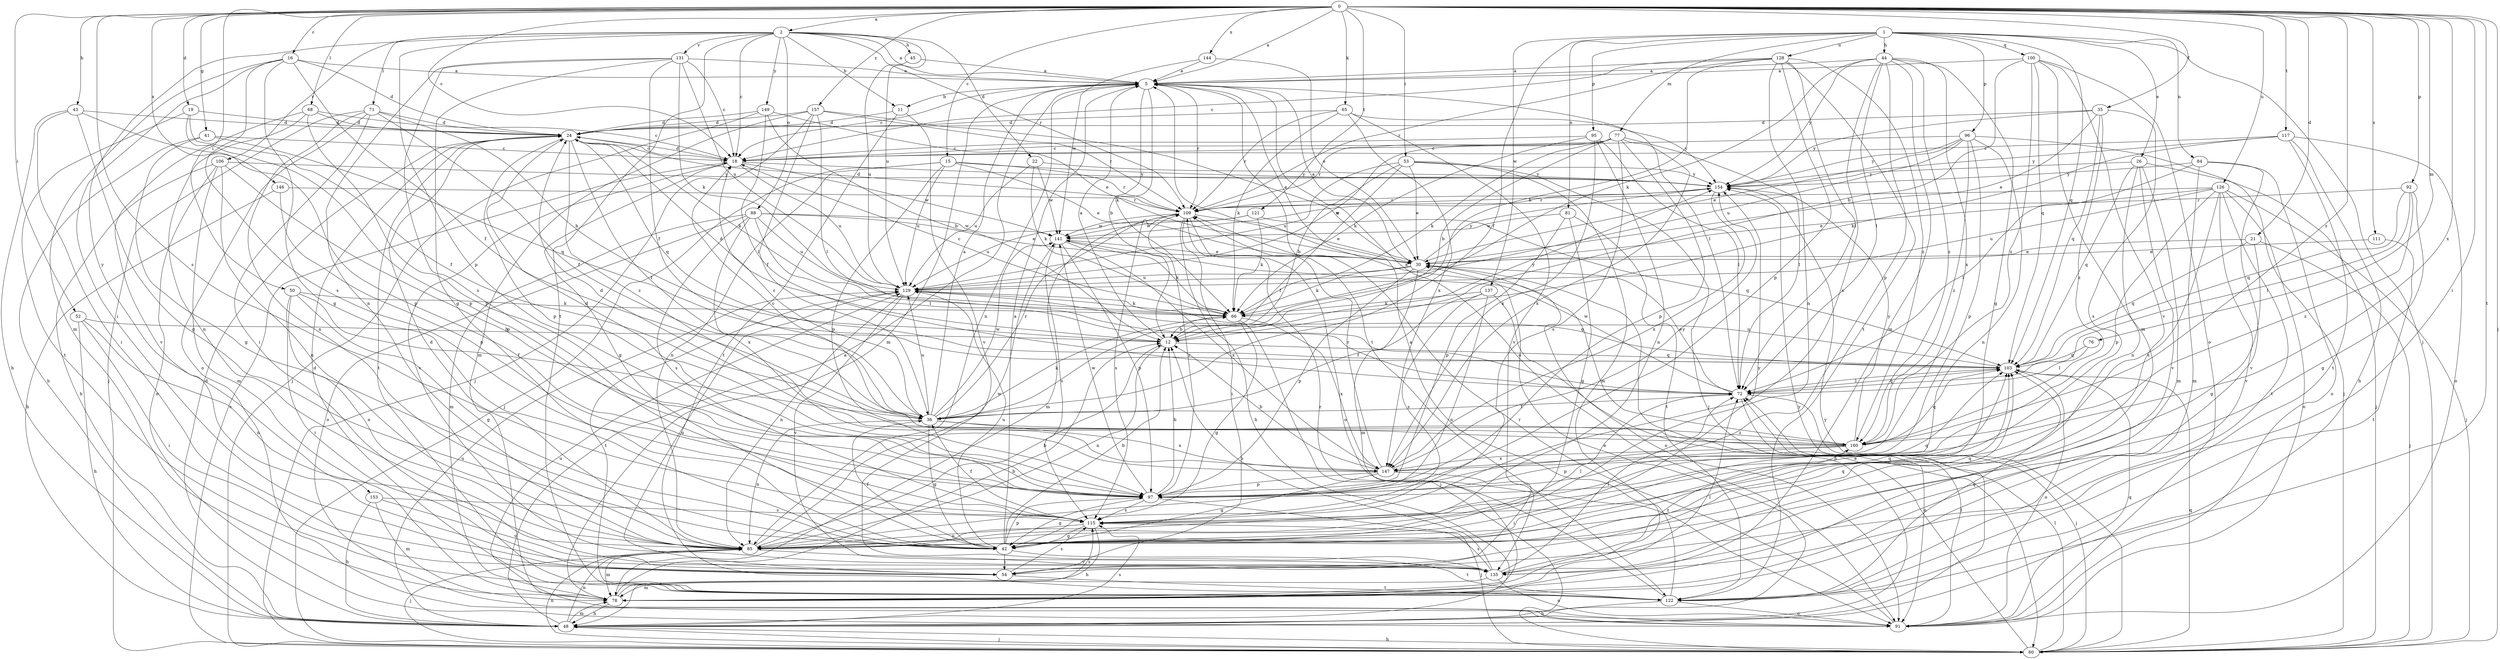 strict digraph  {
0;
1;
2;
5;
11;
12;
15;
16;
18;
19;
21;
22;
24;
26;
30;
35;
36;
41;
42;
43;
44;
45;
48;
50;
52;
53;
54;
60;
65;
66;
68;
71;
72;
76;
77;
78;
81;
84;
85;
88;
91;
92;
95;
96;
97;
100;
103;
106;
109;
111;
115;
117;
121;
122;
126;
128;
129;
131;
135;
137;
141;
144;
146;
147;
149;
153;
154;
157;
160;
0 -> 2  [label=a];
0 -> 5  [label=a];
0 -> 15  [label=c];
0 -> 16  [label=c];
0 -> 18  [label=c];
0 -> 19  [label=d];
0 -> 21  [label=d];
0 -> 35  [label=f];
0 -> 41  [label=g];
0 -> 43  [label=h];
0 -> 50  [label=i];
0 -> 52  [label=i];
0 -> 53  [label=i];
0 -> 54  [label=i];
0 -> 60  [label=j];
0 -> 65  [label=k];
0 -> 68  [label=l];
0 -> 76  [label=m];
0 -> 92  [label=p];
0 -> 111  [label=s];
0 -> 115  [label=s];
0 -> 117  [label=t];
0 -> 121  [label=t];
0 -> 122  [label=t];
0 -> 126  [label=u];
0 -> 144  [label=x];
0 -> 146  [label=x];
0 -> 147  [label=x];
0 -> 157  [label=z];
0 -> 160  [label=z];
1 -> 26  [label=e];
1 -> 36  [label=f];
1 -> 44  [label=h];
1 -> 60  [label=j];
1 -> 77  [label=m];
1 -> 81  [label=n];
1 -> 84  [label=n];
1 -> 95  [label=p];
1 -> 96  [label=p];
1 -> 100  [label=q];
1 -> 103  [label=q];
1 -> 128  [label=u];
1 -> 137  [label=w];
2 -> 5  [label=a];
2 -> 11  [label=b];
2 -> 18  [label=c];
2 -> 22  [label=d];
2 -> 45  [label=h];
2 -> 71  [label=l];
2 -> 88  [label=o];
2 -> 97  [label=p];
2 -> 106  [label=r];
2 -> 109  [label=r];
2 -> 122  [label=t];
2 -> 129  [label=u];
2 -> 131  [label=v];
2 -> 149  [label=y];
2 -> 153  [label=y];
5 -> 11  [label=b];
5 -> 12  [label=b];
5 -> 18  [label=c];
5 -> 66  [label=k];
5 -> 72  [label=l];
5 -> 78  [label=m];
5 -> 85  [label=n];
5 -> 91  [label=o];
5 -> 109  [label=r];
5 -> 122  [label=t];
11 -> 24  [label=d];
11 -> 122  [label=t];
11 -> 135  [label=v];
12 -> 5  [label=a];
12 -> 24  [label=d];
12 -> 85  [label=n];
12 -> 103  [label=q];
12 -> 154  [label=y];
15 -> 30  [label=e];
15 -> 60  [label=j];
15 -> 85  [label=n];
15 -> 97  [label=p];
15 -> 109  [label=r];
15 -> 129  [label=u];
15 -> 154  [label=y];
16 -> 5  [label=a];
16 -> 24  [label=d];
16 -> 36  [label=f];
16 -> 42  [label=g];
16 -> 54  [label=i];
16 -> 78  [label=m];
16 -> 115  [label=s];
18 -> 24  [label=d];
18 -> 42  [label=g];
18 -> 129  [label=u];
18 -> 135  [label=v];
18 -> 141  [label=w];
18 -> 154  [label=y];
19 -> 24  [label=d];
19 -> 36  [label=f];
19 -> 97  [label=p];
19 -> 122  [label=t];
21 -> 30  [label=e];
21 -> 42  [label=g];
21 -> 60  [label=j];
21 -> 103  [label=q];
22 -> 66  [label=k];
22 -> 129  [label=u];
22 -> 141  [label=w];
22 -> 154  [label=y];
24 -> 18  [label=c];
24 -> 36  [label=f];
24 -> 66  [label=k];
24 -> 97  [label=p];
24 -> 103  [label=q];
24 -> 122  [label=t];
24 -> 160  [label=z];
26 -> 60  [label=j];
26 -> 78  [label=m];
26 -> 85  [label=n];
26 -> 103  [label=q];
26 -> 135  [label=v];
26 -> 154  [label=y];
30 -> 5  [label=a];
30 -> 66  [label=k];
30 -> 78  [label=m];
30 -> 91  [label=o];
30 -> 97  [label=p];
30 -> 129  [label=u];
30 -> 154  [label=y];
35 -> 24  [label=d];
35 -> 30  [label=e];
35 -> 103  [label=q];
35 -> 115  [label=s];
35 -> 154  [label=y];
35 -> 160  [label=z];
36 -> 5  [label=a];
36 -> 18  [label=c];
36 -> 42  [label=g];
36 -> 66  [label=k];
36 -> 85  [label=n];
36 -> 109  [label=r];
36 -> 129  [label=u];
36 -> 141  [label=w];
36 -> 147  [label=x];
36 -> 160  [label=z];
41 -> 18  [label=c];
41 -> 42  [label=g];
41 -> 48  [label=h];
41 -> 103  [label=q];
42 -> 5  [label=a];
42 -> 12  [label=b];
42 -> 36  [label=f];
42 -> 54  [label=i];
42 -> 97  [label=p];
42 -> 103  [label=q];
42 -> 122  [label=t];
42 -> 129  [label=u];
43 -> 24  [label=d];
43 -> 42  [label=g];
43 -> 48  [label=h];
43 -> 54  [label=i];
43 -> 97  [label=p];
44 -> 5  [label=a];
44 -> 42  [label=g];
44 -> 66  [label=k];
44 -> 72  [label=l];
44 -> 78  [label=m];
44 -> 97  [label=p];
44 -> 115  [label=s];
44 -> 147  [label=x];
44 -> 154  [label=y];
44 -> 160  [label=z];
45 -> 5  [label=a];
45 -> 129  [label=u];
48 -> 5  [label=a];
48 -> 24  [label=d];
48 -> 30  [label=e];
48 -> 60  [label=j];
48 -> 78  [label=m];
48 -> 85  [label=n];
48 -> 115  [label=s];
48 -> 129  [label=u];
48 -> 154  [label=y];
50 -> 36  [label=f];
50 -> 42  [label=g];
50 -> 54  [label=i];
50 -> 66  [label=k];
50 -> 85  [label=n];
52 -> 12  [label=b];
52 -> 48  [label=h];
52 -> 54  [label=i];
52 -> 85  [label=n];
53 -> 12  [label=b];
53 -> 30  [label=e];
53 -> 36  [label=f];
53 -> 60  [label=j];
53 -> 78  [label=m];
53 -> 129  [label=u];
53 -> 154  [label=y];
54 -> 103  [label=q];
54 -> 115  [label=s];
54 -> 122  [label=t];
54 -> 129  [label=u];
60 -> 18  [label=c];
60 -> 30  [label=e];
60 -> 48  [label=h];
60 -> 72  [label=l];
60 -> 85  [label=n];
60 -> 103  [label=q];
60 -> 154  [label=y];
65 -> 24  [label=d];
65 -> 66  [label=k];
65 -> 109  [label=r];
65 -> 135  [label=v];
65 -> 147  [label=x];
65 -> 154  [label=y];
66 -> 12  [label=b];
66 -> 18  [label=c];
66 -> 42  [label=g];
66 -> 60  [label=j];
66 -> 147  [label=x];
68 -> 18  [label=c];
68 -> 24  [label=d];
68 -> 85  [label=n];
68 -> 97  [label=p];
68 -> 135  [label=v];
71 -> 12  [label=b];
71 -> 24  [label=d];
71 -> 36  [label=f];
71 -> 54  [label=i];
71 -> 60  [label=j];
71 -> 85  [label=n];
71 -> 91  [label=o];
72 -> 30  [label=e];
72 -> 36  [label=f];
72 -> 60  [label=j];
72 -> 91  [label=o];
72 -> 103  [label=q];
72 -> 141  [label=w];
76 -> 72  [label=l];
76 -> 103  [label=q];
77 -> 12  [label=b];
77 -> 18  [label=c];
77 -> 66  [label=k];
77 -> 72  [label=l];
77 -> 97  [label=p];
77 -> 109  [label=r];
77 -> 115  [label=s];
77 -> 129  [label=u];
77 -> 147  [label=x];
78 -> 12  [label=b];
78 -> 48  [label=h];
78 -> 72  [label=l];
78 -> 115  [label=s];
81 -> 42  [label=g];
81 -> 97  [label=p];
81 -> 122  [label=t];
81 -> 141  [label=w];
84 -> 72  [label=l];
84 -> 78  [label=m];
84 -> 91  [label=o];
84 -> 135  [label=v];
84 -> 154  [label=y];
85 -> 12  [label=b];
85 -> 24  [label=d];
85 -> 60  [label=j];
85 -> 72  [label=l];
85 -> 78  [label=m];
85 -> 103  [label=q];
85 -> 135  [label=v];
85 -> 141  [label=w];
85 -> 154  [label=y];
88 -> 30  [label=e];
88 -> 72  [label=l];
88 -> 78  [label=m];
88 -> 91  [label=o];
88 -> 115  [label=s];
88 -> 129  [label=u];
88 -> 141  [label=w];
88 -> 147  [label=x];
91 -> 72  [label=l];
91 -> 103  [label=q];
91 -> 109  [label=r];
91 -> 129  [label=u];
92 -> 42  [label=g];
92 -> 72  [label=l];
92 -> 103  [label=q];
92 -> 109  [label=r];
92 -> 160  [label=z];
95 -> 18  [label=c];
95 -> 66  [label=k];
95 -> 72  [label=l];
95 -> 85  [label=n];
95 -> 147  [label=x];
96 -> 18  [label=c];
96 -> 30  [label=e];
96 -> 60  [label=j];
96 -> 85  [label=n];
96 -> 97  [label=p];
96 -> 129  [label=u];
96 -> 154  [label=y];
96 -> 160  [label=z];
97 -> 12  [label=b];
97 -> 42  [label=g];
97 -> 60  [label=j];
97 -> 109  [label=r];
97 -> 115  [label=s];
97 -> 141  [label=w];
100 -> 5  [label=a];
100 -> 12  [label=b];
100 -> 78  [label=m];
100 -> 91  [label=o];
100 -> 103  [label=q];
100 -> 135  [label=v];
100 -> 160  [label=z];
103 -> 72  [label=l];
103 -> 91  [label=o];
103 -> 129  [label=u];
106 -> 48  [label=h];
106 -> 78  [label=m];
106 -> 85  [label=n];
106 -> 91  [label=o];
106 -> 97  [label=p];
106 -> 154  [label=y];
109 -> 24  [label=d];
109 -> 30  [label=e];
109 -> 48  [label=h];
109 -> 54  [label=i];
109 -> 78  [label=m];
109 -> 91  [label=o];
109 -> 115  [label=s];
109 -> 141  [label=w];
111 -> 30  [label=e];
111 -> 122  [label=t];
115 -> 36  [label=f];
115 -> 42  [label=g];
115 -> 48  [label=h];
115 -> 85  [label=n];
115 -> 103  [label=q];
117 -> 18  [label=c];
117 -> 48  [label=h];
117 -> 66  [label=k];
117 -> 91  [label=o];
117 -> 122  [label=t];
117 -> 154  [label=y];
121 -> 66  [label=k];
121 -> 103  [label=q];
121 -> 129  [label=u];
121 -> 141  [label=w];
122 -> 5  [label=a];
122 -> 24  [label=d];
122 -> 48  [label=h];
122 -> 91  [label=o];
122 -> 103  [label=q];
122 -> 109  [label=r];
126 -> 30  [label=e];
126 -> 60  [label=j];
126 -> 91  [label=o];
126 -> 97  [label=p];
126 -> 109  [label=r];
126 -> 115  [label=s];
126 -> 122  [label=t];
126 -> 129  [label=u];
126 -> 135  [label=v];
128 -> 5  [label=a];
128 -> 12  [label=b];
128 -> 18  [label=c];
128 -> 72  [label=l];
128 -> 85  [label=n];
128 -> 97  [label=p];
128 -> 109  [label=r];
128 -> 122  [label=t];
128 -> 160  [label=z];
129 -> 66  [label=k];
129 -> 85  [label=n];
129 -> 103  [label=q];
129 -> 122  [label=t];
129 -> 135  [label=v];
131 -> 5  [label=a];
131 -> 18  [label=c];
131 -> 36  [label=f];
131 -> 42  [label=g];
131 -> 66  [label=k];
131 -> 85  [label=n];
131 -> 115  [label=s];
131 -> 129  [label=u];
135 -> 12  [label=b];
135 -> 72  [label=l];
135 -> 78  [label=m];
135 -> 91  [label=o];
135 -> 115  [label=s];
135 -> 160  [label=z];
137 -> 36  [label=f];
137 -> 48  [label=h];
137 -> 66  [label=k];
137 -> 85  [label=n];
137 -> 115  [label=s];
141 -> 30  [label=e];
141 -> 66  [label=k];
141 -> 97  [label=p];
141 -> 115  [label=s];
141 -> 147  [label=x];
144 -> 5  [label=a];
144 -> 30  [label=e];
144 -> 141  [label=w];
146 -> 48  [label=h];
146 -> 97  [label=p];
146 -> 109  [label=r];
147 -> 12  [label=b];
147 -> 24  [label=d];
147 -> 42  [label=g];
147 -> 54  [label=i];
147 -> 97  [label=p];
147 -> 109  [label=r];
147 -> 154  [label=y];
149 -> 12  [label=b];
149 -> 24  [label=d];
149 -> 30  [label=e];
149 -> 60  [label=j];
149 -> 72  [label=l];
153 -> 48  [label=h];
153 -> 78  [label=m];
153 -> 115  [label=s];
153 -> 135  [label=v];
154 -> 109  [label=r];
154 -> 141  [label=w];
154 -> 147  [label=x];
157 -> 24  [label=d];
157 -> 30  [label=e];
157 -> 36  [label=f];
157 -> 60  [label=j];
157 -> 72  [label=l];
157 -> 78  [label=m];
157 -> 109  [label=r];
160 -> 5  [label=a];
160 -> 18  [label=c];
160 -> 24  [label=d];
160 -> 97  [label=p];
160 -> 103  [label=q];
160 -> 147  [label=x];
160 -> 154  [label=y];
}
